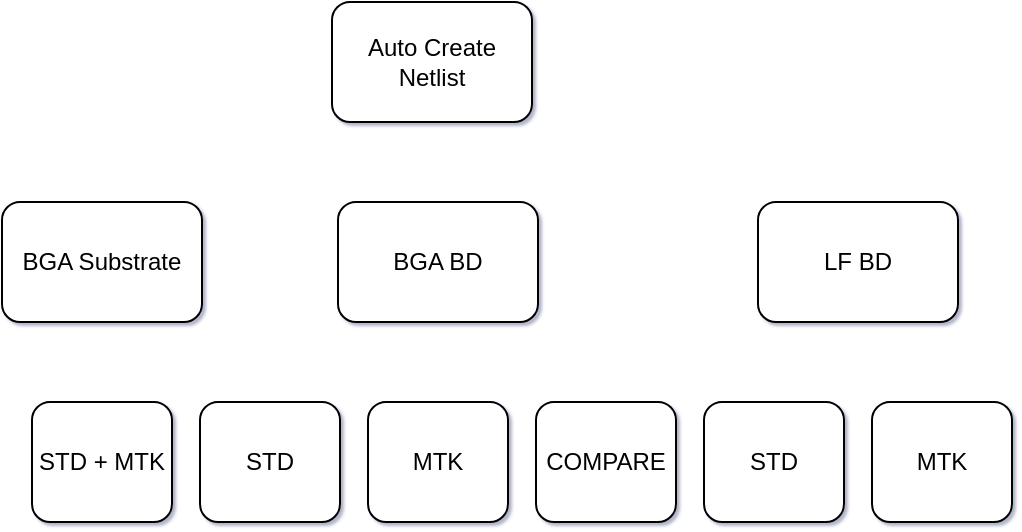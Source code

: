 <mxfile version="14.1.8" type="github">
  <diagram id="1c9xq_AZjTGM-AyKx4Dq" name="Page-1">
    <mxGraphModel dx="910" dy="615" grid="1" gridSize="10" guides="1" tooltips="1" connect="1" arrows="1" fold="1" page="1" pageScale="1" pageWidth="827" pageHeight="1169" background="none" math="0" shadow="1">
      <root>
        <mxCell id="0" />
        <mxCell id="1" parent="0" />
        <mxCell id="K_ehTpFvpzUrssK6-Hx9-1" value="Auto Create Netlist" style="rounded=1;whiteSpace=wrap;html=1;" vertex="1" parent="1">
          <mxGeometry x="330" y="100" width="100" height="60" as="geometry" />
        </mxCell>
        <mxCell id="K_ehTpFvpzUrssK6-Hx9-2" value="BGA Substrate" style="rounded=1;whiteSpace=wrap;html=1;" vertex="1" parent="1">
          <mxGeometry x="165" y="200" width="100" height="60" as="geometry" />
        </mxCell>
        <mxCell id="K_ehTpFvpzUrssK6-Hx9-3" value="&lt;span&gt;BGA BD&lt;/span&gt;" style="rounded=1;whiteSpace=wrap;html=1;" vertex="1" parent="1">
          <mxGeometry x="333" y="200" width="100" height="60" as="geometry" />
        </mxCell>
        <mxCell id="K_ehTpFvpzUrssK6-Hx9-4" value="LF BD" style="rounded=1;whiteSpace=wrap;html=1;" vertex="1" parent="1">
          <mxGeometry x="543" y="200" width="100" height="60" as="geometry" />
        </mxCell>
        <mxCell id="K_ehTpFvpzUrssK6-Hx9-12" value="&lt;span&gt;STD + MTK&lt;/span&gt;" style="rounded=1;whiteSpace=wrap;html=1;" vertex="1" parent="1">
          <mxGeometry x="180" y="300" width="70" height="60" as="geometry" />
        </mxCell>
        <mxCell id="K_ehTpFvpzUrssK6-Hx9-35" value="" style="group" vertex="1" connectable="0" parent="1">
          <mxGeometry x="516" y="300" width="154" height="60" as="geometry" />
        </mxCell>
        <mxCell id="K_ehTpFvpzUrssK6-Hx9-10" value="STD" style="rounded=1;whiteSpace=wrap;html=1;" vertex="1" parent="K_ehTpFvpzUrssK6-Hx9-35">
          <mxGeometry width="70" height="60" as="geometry" />
        </mxCell>
        <mxCell id="K_ehTpFvpzUrssK6-Hx9-32" value="&lt;span&gt;MTK&lt;/span&gt;" style="rounded=1;whiteSpace=wrap;html=1;" vertex="1" parent="K_ehTpFvpzUrssK6-Hx9-35">
          <mxGeometry x="84" width="70" height="60" as="geometry" />
        </mxCell>
        <mxCell id="K_ehTpFvpzUrssK6-Hx9-36" value="" style="group" vertex="1" connectable="0" parent="1">
          <mxGeometry x="264" y="300" width="238" height="60" as="geometry" />
        </mxCell>
        <mxCell id="K_ehTpFvpzUrssK6-Hx9-8" value="STD" style="rounded=1;whiteSpace=wrap;html=1;" vertex="1" parent="K_ehTpFvpzUrssK6-Hx9-36">
          <mxGeometry width="70" height="60" as="geometry" />
        </mxCell>
        <mxCell id="K_ehTpFvpzUrssK6-Hx9-11" value="&lt;span&gt;MTK&lt;/span&gt;" style="rounded=1;whiteSpace=wrap;html=1;" vertex="1" parent="K_ehTpFvpzUrssK6-Hx9-36">
          <mxGeometry x="84" width="70" height="60" as="geometry" />
        </mxCell>
        <mxCell id="K_ehTpFvpzUrssK6-Hx9-31" value="COMPARE" style="rounded=1;whiteSpace=wrap;html=1;" vertex="1" parent="K_ehTpFvpzUrssK6-Hx9-36">
          <mxGeometry x="168" width="70" height="60" as="geometry" />
        </mxCell>
      </root>
    </mxGraphModel>
  </diagram>
</mxfile>

